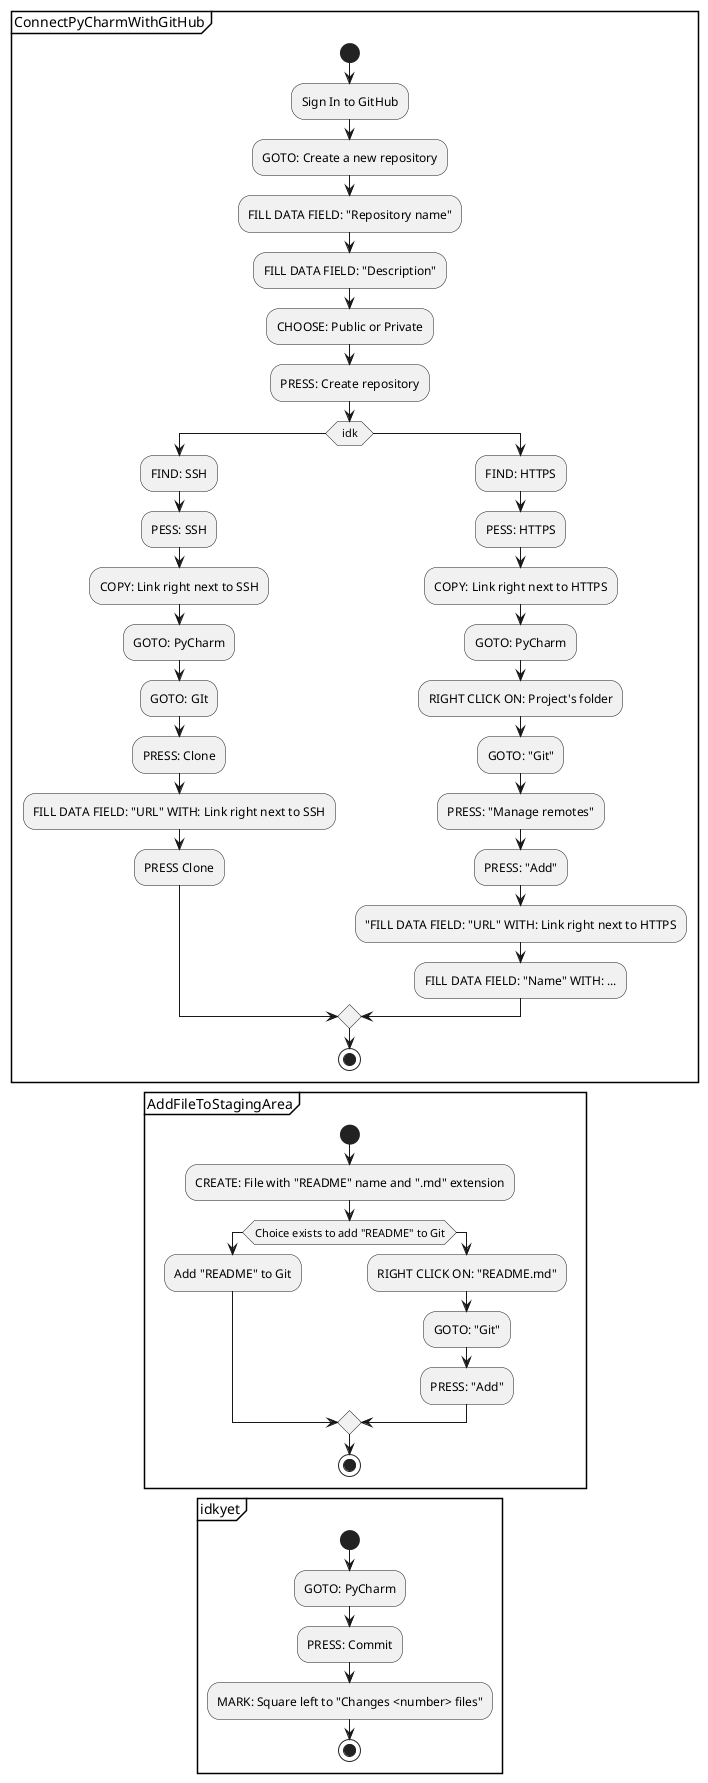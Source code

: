 @startuml
'https://plantuml.com/activity-diagram-beta
partition ConnectPyCharmWithGitHub {
    start
    :Sign In to GitHub;
    :GOTO: Create a new repository;
    :FILL DATA FIELD: "Repository name";
    :FILL DATA FIELD: "Description";
    :CHOOSE: Public or Private;
    :PRESS: Create repository;
    if (idk)
        :FIND: SSH;
        :PESS: SSH;
        :COPY: Link right next to SSH;
        :GOTO: PyCharm;
        :GOTO: GIt;
        :PRESS: Clone;
        :FILL DATA FIELD: "URL" WITH: Link right next to SSH;
        :PRESS Clone;
    else
        :FIND: HTTPS;
        :PESS: HTTPS;
        :COPY: Link right next to HTTPS;
        :GOTO: PyCharm;
        :RIGHT CLICK ON: Project's folder;
        :GOTO: "Git";
        :PRESS: "Manage remotes";
        :PRESS: "Add";
        :"FILL DATA FIELD: "URL" WITH: Link right next to HTTPS;
        :FILL DATA FIELD: "Name" WITH: ...;
    endif
stop
}
partition AddFileToStagingArea {
    start
    :CREATE: File with "README" name and ".md" extension;
    if (Choice exists to add "README" to Git)
        :Add "README" to Git;
    else
        :RIGHT CLICK ON: "README.md";
        :GOTO: "Git";
        :PRESS: "Add";
    endif
stop
}

partition idkyet {
start
:GOTO: PyCharm;
:PRESS: Commit;
:MARK: Square left to "Changes <number> files";
stop
}
@enduml
